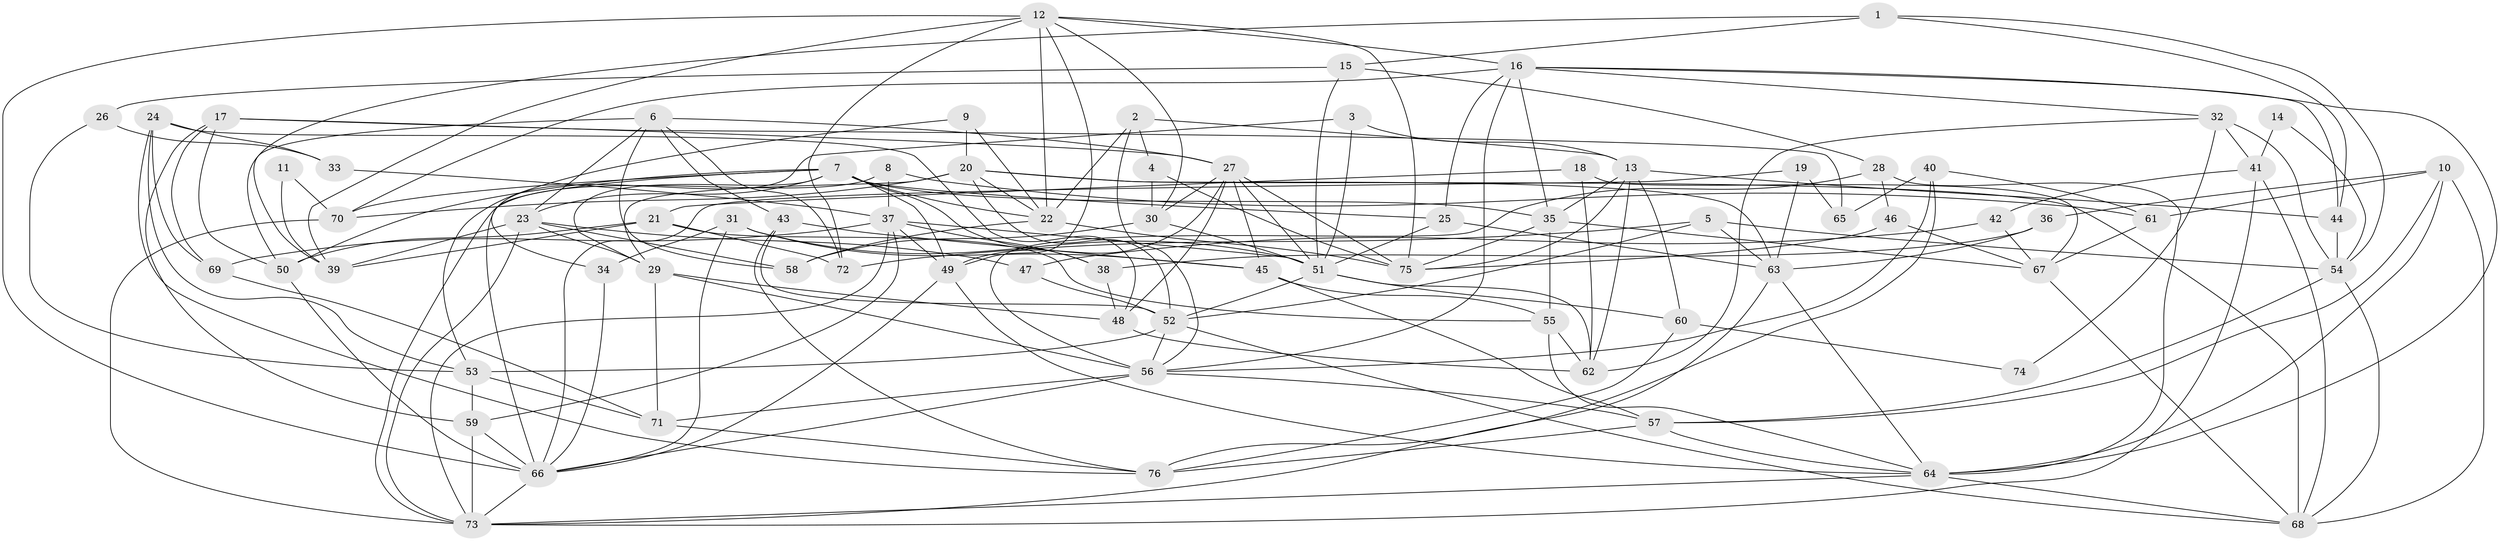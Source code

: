 // original degree distribution, {4: 0.29365079365079366, 3: 0.29365079365079366, 9: 0.015873015873015872, 2: 0.12698412698412698, 6: 0.12698412698412698, 7: 0.023809523809523808, 5: 0.1111111111111111, 8: 0.007936507936507936}
// Generated by graph-tools (version 1.1) at 2025/37/03/04/25 23:37:13]
// undirected, 76 vertices, 197 edges
graph export_dot {
  node [color=gray90,style=filled];
  1;
  2;
  3;
  4;
  5;
  6;
  7;
  8;
  9;
  10;
  11;
  12;
  13;
  14;
  15;
  16;
  17;
  18;
  19;
  20;
  21;
  22;
  23;
  24;
  25;
  26;
  27;
  28;
  29;
  30;
  31;
  32;
  33;
  34;
  35;
  36;
  37;
  38;
  39;
  40;
  41;
  42;
  43;
  44;
  45;
  46;
  47;
  48;
  49;
  50;
  51;
  52;
  53;
  54;
  55;
  56;
  57;
  58;
  59;
  60;
  61;
  62;
  63;
  64;
  65;
  66;
  67;
  68;
  69;
  70;
  71;
  72;
  73;
  74;
  75;
  76;
  1 -- 15 [weight=1.0];
  1 -- 39 [weight=1.0];
  1 -- 44 [weight=1.0];
  1 -- 54 [weight=1.0];
  2 -- 4 [weight=1.0];
  2 -- 13 [weight=1.0];
  2 -- 22 [weight=1.0];
  2 -- 56 [weight=1.0];
  3 -- 13 [weight=1.0];
  3 -- 34 [weight=1.0];
  3 -- 51 [weight=1.0];
  4 -- 30 [weight=1.0];
  4 -- 75 [weight=1.0];
  5 -- 52 [weight=1.0];
  5 -- 54 [weight=1.0];
  5 -- 63 [weight=1.0];
  5 -- 72 [weight=1.0];
  6 -- 23 [weight=1.0];
  6 -- 27 [weight=1.0];
  6 -- 43 [weight=1.0];
  6 -- 50 [weight=1.0];
  6 -- 58 [weight=1.0];
  6 -- 72 [weight=1.0];
  7 -- 22 [weight=1.0];
  7 -- 23 [weight=1.0];
  7 -- 25 [weight=1.0];
  7 -- 29 [weight=2.0];
  7 -- 35 [weight=1.0];
  7 -- 38 [weight=1.0];
  7 -- 49 [weight=1.0];
  7 -- 50 [weight=1.0];
  7 -- 66 [weight=1.0];
  7 -- 70 [weight=1.0];
  8 -- 37 [weight=1.0];
  8 -- 61 [weight=1.0];
  8 -- 73 [weight=1.0];
  9 -- 20 [weight=1.0];
  9 -- 22 [weight=1.0];
  9 -- 53 [weight=1.0];
  10 -- 36 [weight=1.0];
  10 -- 57 [weight=1.0];
  10 -- 61 [weight=1.0];
  10 -- 64 [weight=1.0];
  10 -- 68 [weight=1.0];
  11 -- 39 [weight=1.0];
  11 -- 70 [weight=1.0];
  12 -- 16 [weight=1.0];
  12 -- 22 [weight=1.0];
  12 -- 30 [weight=1.0];
  12 -- 39 [weight=1.0];
  12 -- 49 [weight=1.0];
  12 -- 66 [weight=1.0];
  12 -- 72 [weight=1.0];
  12 -- 75 [weight=1.0];
  13 -- 35 [weight=1.0];
  13 -- 44 [weight=1.0];
  13 -- 60 [weight=1.0];
  13 -- 62 [weight=1.0];
  13 -- 75 [weight=1.0];
  14 -- 41 [weight=1.0];
  14 -- 54 [weight=1.0];
  15 -- 26 [weight=1.0];
  15 -- 28 [weight=1.0];
  15 -- 51 [weight=1.0];
  16 -- 25 [weight=1.0];
  16 -- 32 [weight=1.0];
  16 -- 35 [weight=1.0];
  16 -- 44 [weight=1.0];
  16 -- 56 [weight=1.0];
  16 -- 64 [weight=1.0];
  16 -- 70 [weight=1.0];
  17 -- 27 [weight=1.0];
  17 -- 50 [weight=1.0];
  17 -- 59 [weight=1.0];
  17 -- 65 [weight=2.0];
  17 -- 69 [weight=1.0];
  18 -- 21 [weight=1.0];
  18 -- 62 [weight=1.0];
  18 -- 67 [weight=1.0];
  19 -- 63 [weight=1.0];
  19 -- 65 [weight=1.0];
  19 -- 66 [weight=1.0];
  20 -- 22 [weight=1.0];
  20 -- 29 [weight=1.0];
  20 -- 52 [weight=1.0];
  20 -- 63 [weight=1.0];
  20 -- 68 [weight=1.0];
  20 -- 70 [weight=1.0];
  21 -- 39 [weight=1.0];
  21 -- 50 [weight=1.0];
  21 -- 55 [weight=1.0];
  21 -- 72 [weight=1.0];
  22 -- 58 [weight=1.0];
  22 -- 75 [weight=1.0];
  23 -- 29 [weight=1.0];
  23 -- 39 [weight=1.0];
  23 -- 47 [weight=1.0];
  23 -- 58 [weight=1.0];
  23 -- 73 [weight=1.0];
  24 -- 33 [weight=1.0];
  24 -- 48 [weight=1.0];
  24 -- 53 [weight=1.0];
  24 -- 69 [weight=1.0];
  24 -- 76 [weight=1.0];
  25 -- 51 [weight=1.0];
  25 -- 63 [weight=1.0];
  26 -- 33 [weight=1.0];
  26 -- 53 [weight=1.0];
  27 -- 30 [weight=1.0];
  27 -- 45 [weight=1.0];
  27 -- 48 [weight=1.0];
  27 -- 49 [weight=1.0];
  27 -- 51 [weight=1.0];
  27 -- 75 [weight=1.0];
  28 -- 46 [weight=1.0];
  28 -- 56 [weight=1.0];
  28 -- 64 [weight=1.0];
  29 -- 48 [weight=1.0];
  29 -- 56 [weight=2.0];
  29 -- 71 [weight=1.0];
  30 -- 51 [weight=1.0];
  30 -- 58 [weight=1.0];
  31 -- 34 [weight=1.0];
  31 -- 45 [weight=1.0];
  31 -- 51 [weight=1.0];
  31 -- 66 [weight=1.0];
  32 -- 41 [weight=1.0];
  32 -- 54 [weight=1.0];
  32 -- 62 [weight=1.0];
  32 -- 74 [weight=1.0];
  33 -- 37 [weight=1.0];
  34 -- 66 [weight=1.0];
  35 -- 55 [weight=1.0];
  35 -- 67 [weight=1.0];
  35 -- 75 [weight=1.0];
  36 -- 38 [weight=1.0];
  36 -- 63 [weight=1.0];
  37 -- 38 [weight=1.0];
  37 -- 49 [weight=1.0];
  37 -- 51 [weight=1.0];
  37 -- 59 [weight=1.0];
  37 -- 69 [weight=1.0];
  37 -- 73 [weight=1.0];
  38 -- 48 [weight=1.0];
  40 -- 56 [weight=1.0];
  40 -- 61 [weight=1.0];
  40 -- 65 [weight=1.0];
  40 -- 76 [weight=1.0];
  41 -- 42 [weight=1.0];
  41 -- 68 [weight=1.0];
  41 -- 73 [weight=1.0];
  42 -- 47 [weight=1.0];
  42 -- 67 [weight=1.0];
  43 -- 45 [weight=1.0];
  43 -- 52 [weight=1.0];
  43 -- 76 [weight=1.0];
  44 -- 54 [weight=1.0];
  45 -- 55 [weight=1.0];
  45 -- 57 [weight=1.0];
  46 -- 67 [weight=1.0];
  46 -- 75 [weight=1.0];
  47 -- 52 [weight=1.0];
  48 -- 62 [weight=1.0];
  49 -- 64 [weight=1.0];
  49 -- 66 [weight=1.0];
  50 -- 66 [weight=1.0];
  51 -- 52 [weight=1.0];
  51 -- 60 [weight=1.0];
  51 -- 62 [weight=1.0];
  52 -- 53 [weight=1.0];
  52 -- 56 [weight=1.0];
  52 -- 68 [weight=1.0];
  53 -- 59 [weight=1.0];
  53 -- 71 [weight=1.0];
  54 -- 57 [weight=1.0];
  54 -- 68 [weight=1.0];
  55 -- 62 [weight=2.0];
  55 -- 64 [weight=1.0];
  56 -- 57 [weight=1.0];
  56 -- 66 [weight=1.0];
  56 -- 71 [weight=1.0];
  57 -- 64 [weight=1.0];
  57 -- 76 [weight=1.0];
  59 -- 66 [weight=1.0];
  59 -- 73 [weight=1.0];
  60 -- 74 [weight=1.0];
  60 -- 76 [weight=1.0];
  61 -- 67 [weight=1.0];
  63 -- 64 [weight=1.0];
  63 -- 73 [weight=1.0];
  64 -- 68 [weight=1.0];
  64 -- 73 [weight=1.0];
  66 -- 73 [weight=1.0];
  67 -- 68 [weight=1.0];
  69 -- 71 [weight=1.0];
  70 -- 73 [weight=1.0];
  71 -- 76 [weight=1.0];
}
